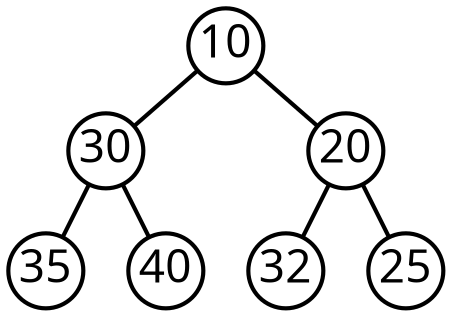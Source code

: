 graph G {
    layout=neato;
    node[shape=circle, fixedsize=true, width=0.5, penwidth=2,
         fontsize=22, fontname="sans"];
    edge [penwidth=2.0];

    A [pos=" 0.0, 0.7!", label="10"];
    B [pos="-0.8, 0.0!", label="30"];
    C [pos=" 0.8, 0.0!", label="20"];

    D [pos="-1.2,-0.8!", label="35"];
    E [pos="-0.4,-0.8!", label="40"];

    F [pos=" 0.4,-0.8!", label="32"];
    G [pos=" 1.2,-0.8!", label="25"];

    A -- B -- {D, E};
    A -- C -- {F, G};
}
